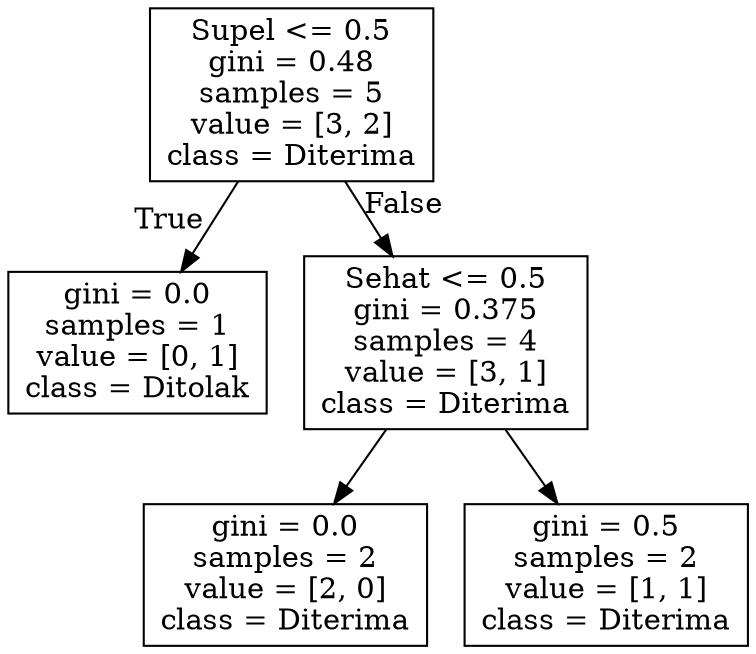 digraph Tree {
node [shape=box] ;
0 [label="Supel <= 0.5\ngini = 0.48\nsamples = 5\nvalue = [3, 2]\nclass = Diterima"] ;
1 [label="gini = 0.0\nsamples = 1\nvalue = [0, 1]\nclass = Ditolak"] ;
0 -> 1 [labeldistance=2.5, labelangle=45, headlabel="True"] ;
2 [label="Sehat <= 0.5\ngini = 0.375\nsamples = 4\nvalue = [3, 1]\nclass = Diterima"] ;
0 -> 2 [labeldistance=2.5, labelangle=-45, headlabel="False"] ;
3 [label="gini = 0.0\nsamples = 2\nvalue = [2, 0]\nclass = Diterima"] ;
2 -> 3 ;
4 [label="gini = 0.5\nsamples = 2\nvalue = [1, 1]\nclass = Diterima"] ;
2 -> 4 ;
}